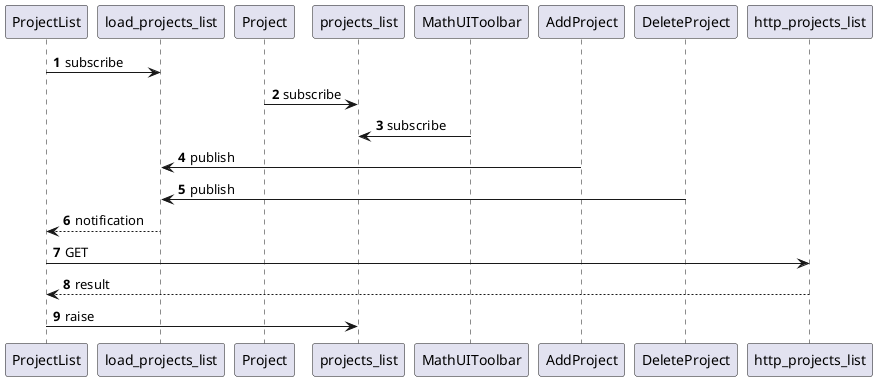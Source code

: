 @startuml
autonumber
ProjectList -> load_projects_list:subscribe
Project -> projects_list:subscribe
MathUIToolbar -> projects_list:subscribe
AddProject -> load_projects_list:publish
DeleteProject -> load_projects_list:publish
ProjectList <-- load_projects_list:notification
ProjectList -> http_projects_list:GET
ProjectList <-- http_projects_list:result
ProjectList -> projects_list:raise
@enduml